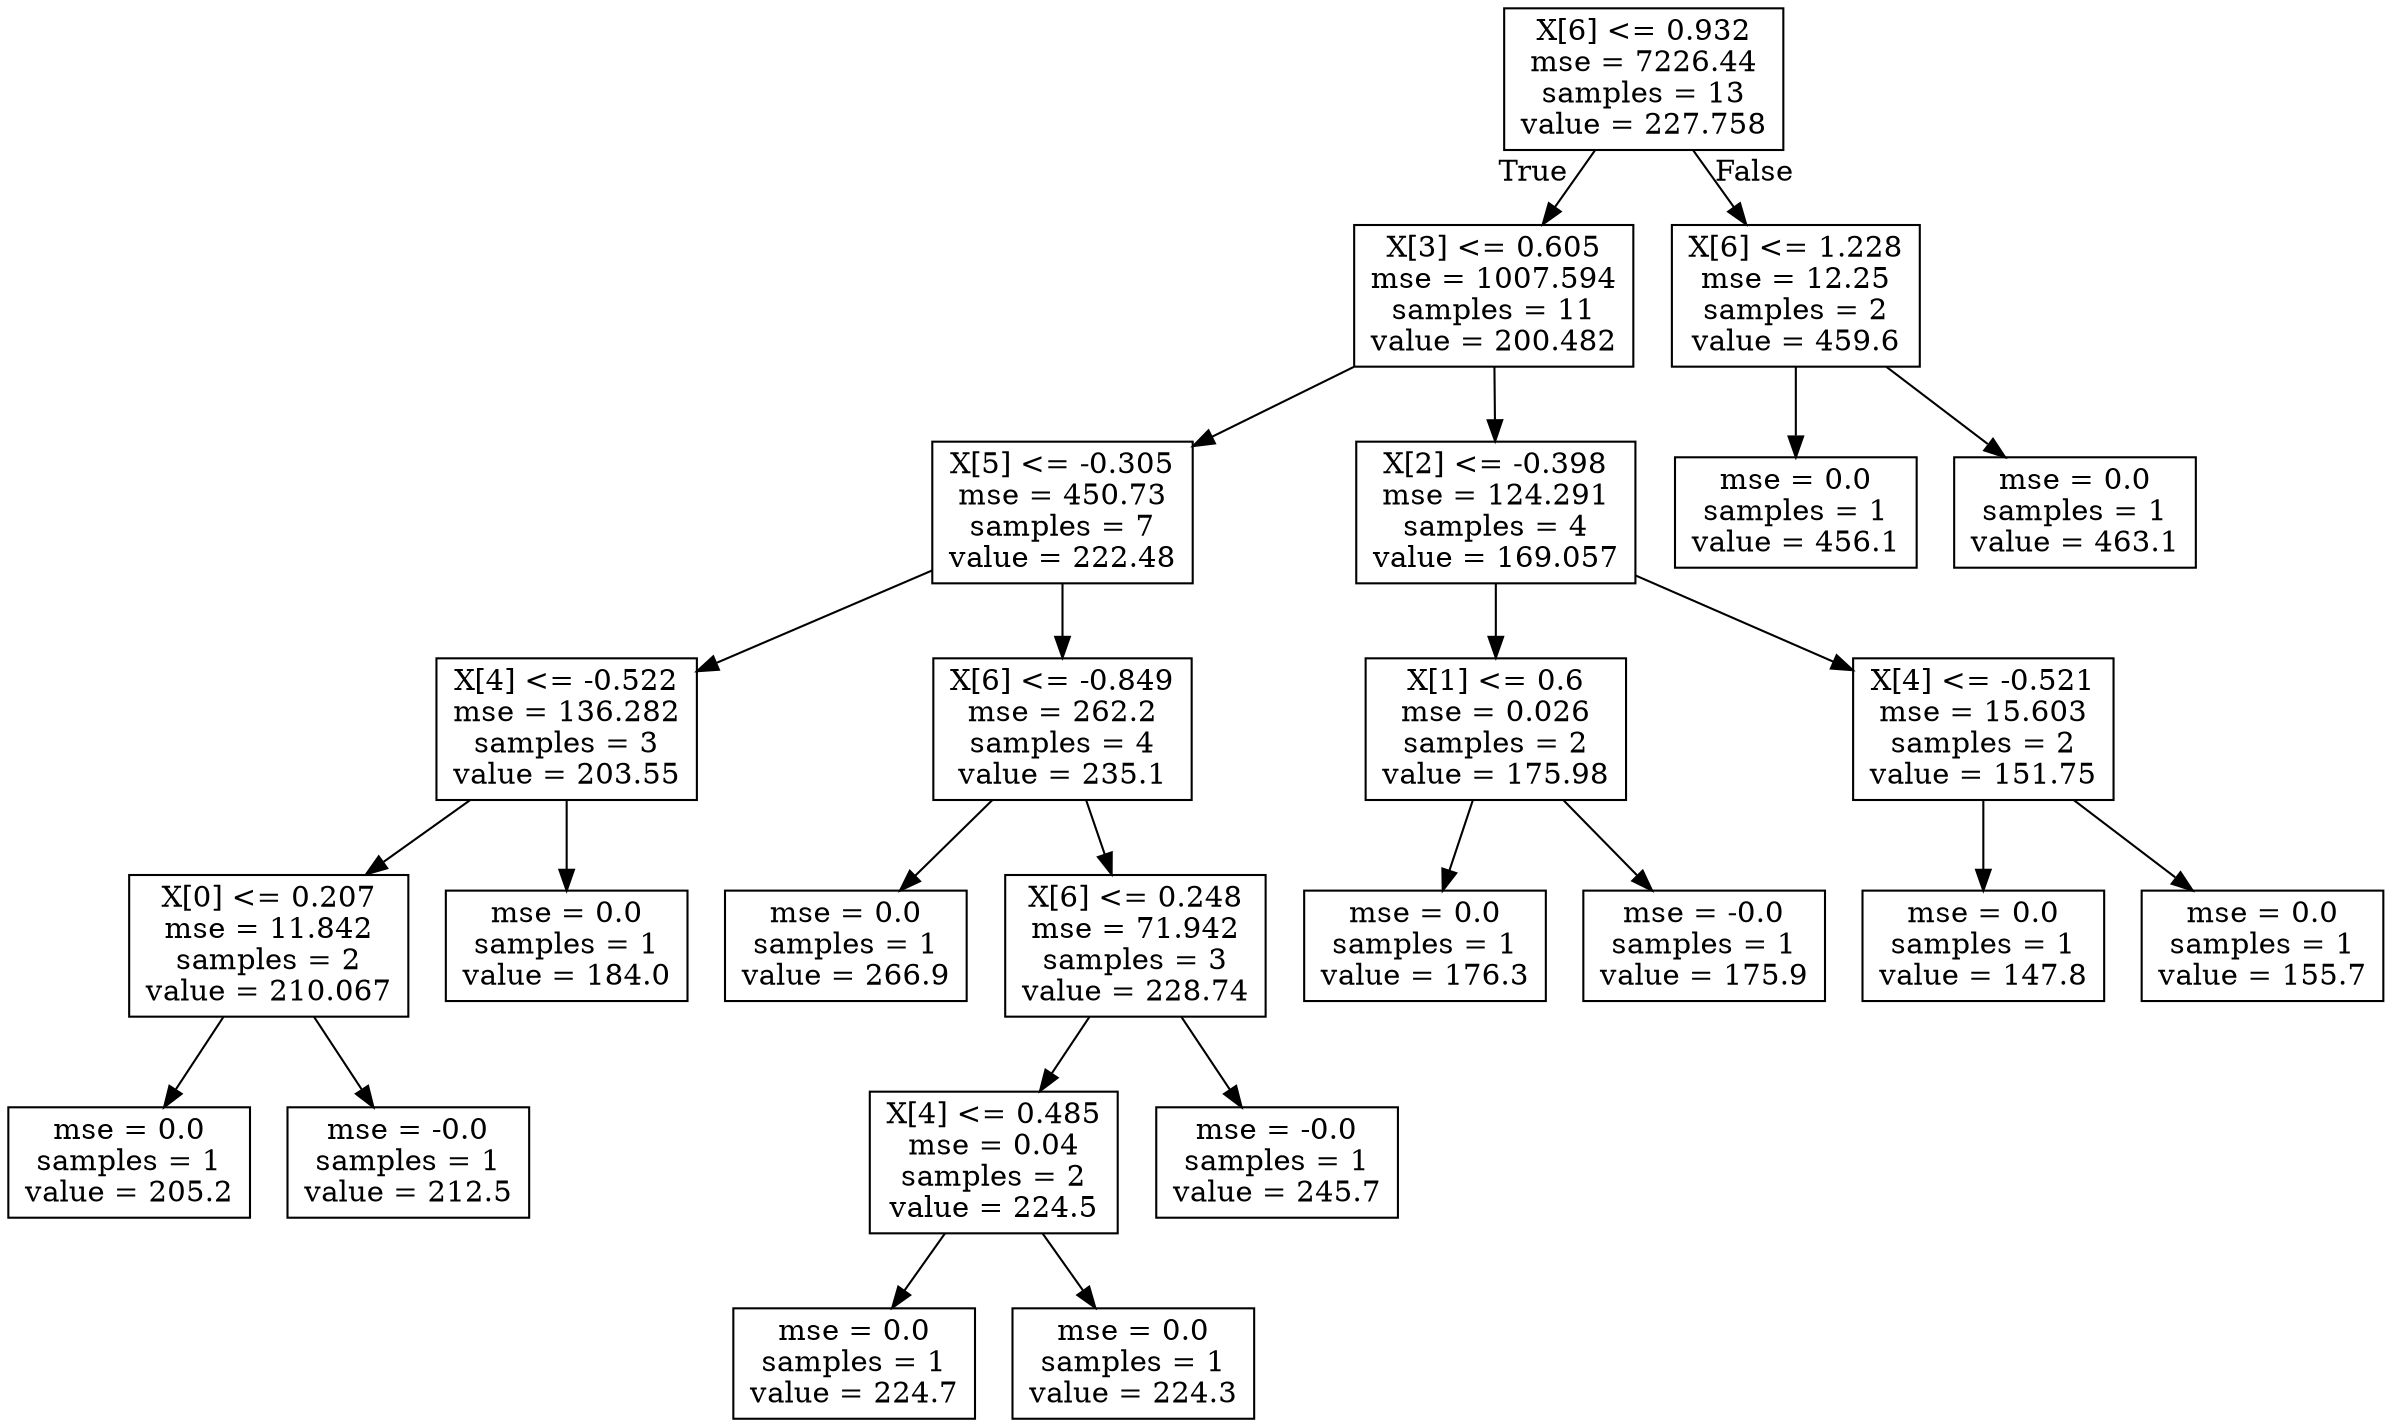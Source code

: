 digraph Tree {
node [shape=box] ;
0 [label="X[6] <= 0.932\nmse = 7226.44\nsamples = 13\nvalue = 227.758"] ;
1 [label="X[3] <= 0.605\nmse = 1007.594\nsamples = 11\nvalue = 200.482"] ;
0 -> 1 [labeldistance=2.5, labelangle=45, headlabel="True"] ;
2 [label="X[5] <= -0.305\nmse = 450.73\nsamples = 7\nvalue = 222.48"] ;
1 -> 2 ;
3 [label="X[4] <= -0.522\nmse = 136.282\nsamples = 3\nvalue = 203.55"] ;
2 -> 3 ;
4 [label="X[0] <= 0.207\nmse = 11.842\nsamples = 2\nvalue = 210.067"] ;
3 -> 4 ;
5 [label="mse = 0.0\nsamples = 1\nvalue = 205.2"] ;
4 -> 5 ;
6 [label="mse = -0.0\nsamples = 1\nvalue = 212.5"] ;
4 -> 6 ;
7 [label="mse = 0.0\nsamples = 1\nvalue = 184.0"] ;
3 -> 7 ;
8 [label="X[6] <= -0.849\nmse = 262.2\nsamples = 4\nvalue = 235.1"] ;
2 -> 8 ;
9 [label="mse = 0.0\nsamples = 1\nvalue = 266.9"] ;
8 -> 9 ;
10 [label="X[6] <= 0.248\nmse = 71.942\nsamples = 3\nvalue = 228.74"] ;
8 -> 10 ;
11 [label="X[4] <= 0.485\nmse = 0.04\nsamples = 2\nvalue = 224.5"] ;
10 -> 11 ;
12 [label="mse = 0.0\nsamples = 1\nvalue = 224.7"] ;
11 -> 12 ;
13 [label="mse = 0.0\nsamples = 1\nvalue = 224.3"] ;
11 -> 13 ;
14 [label="mse = -0.0\nsamples = 1\nvalue = 245.7"] ;
10 -> 14 ;
15 [label="X[2] <= -0.398\nmse = 124.291\nsamples = 4\nvalue = 169.057"] ;
1 -> 15 ;
16 [label="X[1] <= 0.6\nmse = 0.026\nsamples = 2\nvalue = 175.98"] ;
15 -> 16 ;
17 [label="mse = 0.0\nsamples = 1\nvalue = 176.3"] ;
16 -> 17 ;
18 [label="mse = -0.0\nsamples = 1\nvalue = 175.9"] ;
16 -> 18 ;
19 [label="X[4] <= -0.521\nmse = 15.603\nsamples = 2\nvalue = 151.75"] ;
15 -> 19 ;
20 [label="mse = 0.0\nsamples = 1\nvalue = 147.8"] ;
19 -> 20 ;
21 [label="mse = 0.0\nsamples = 1\nvalue = 155.7"] ;
19 -> 21 ;
22 [label="X[6] <= 1.228\nmse = 12.25\nsamples = 2\nvalue = 459.6"] ;
0 -> 22 [labeldistance=2.5, labelangle=-45, headlabel="False"] ;
23 [label="mse = 0.0\nsamples = 1\nvalue = 456.1"] ;
22 -> 23 ;
24 [label="mse = 0.0\nsamples = 1\nvalue = 463.1"] ;
22 -> 24 ;
}